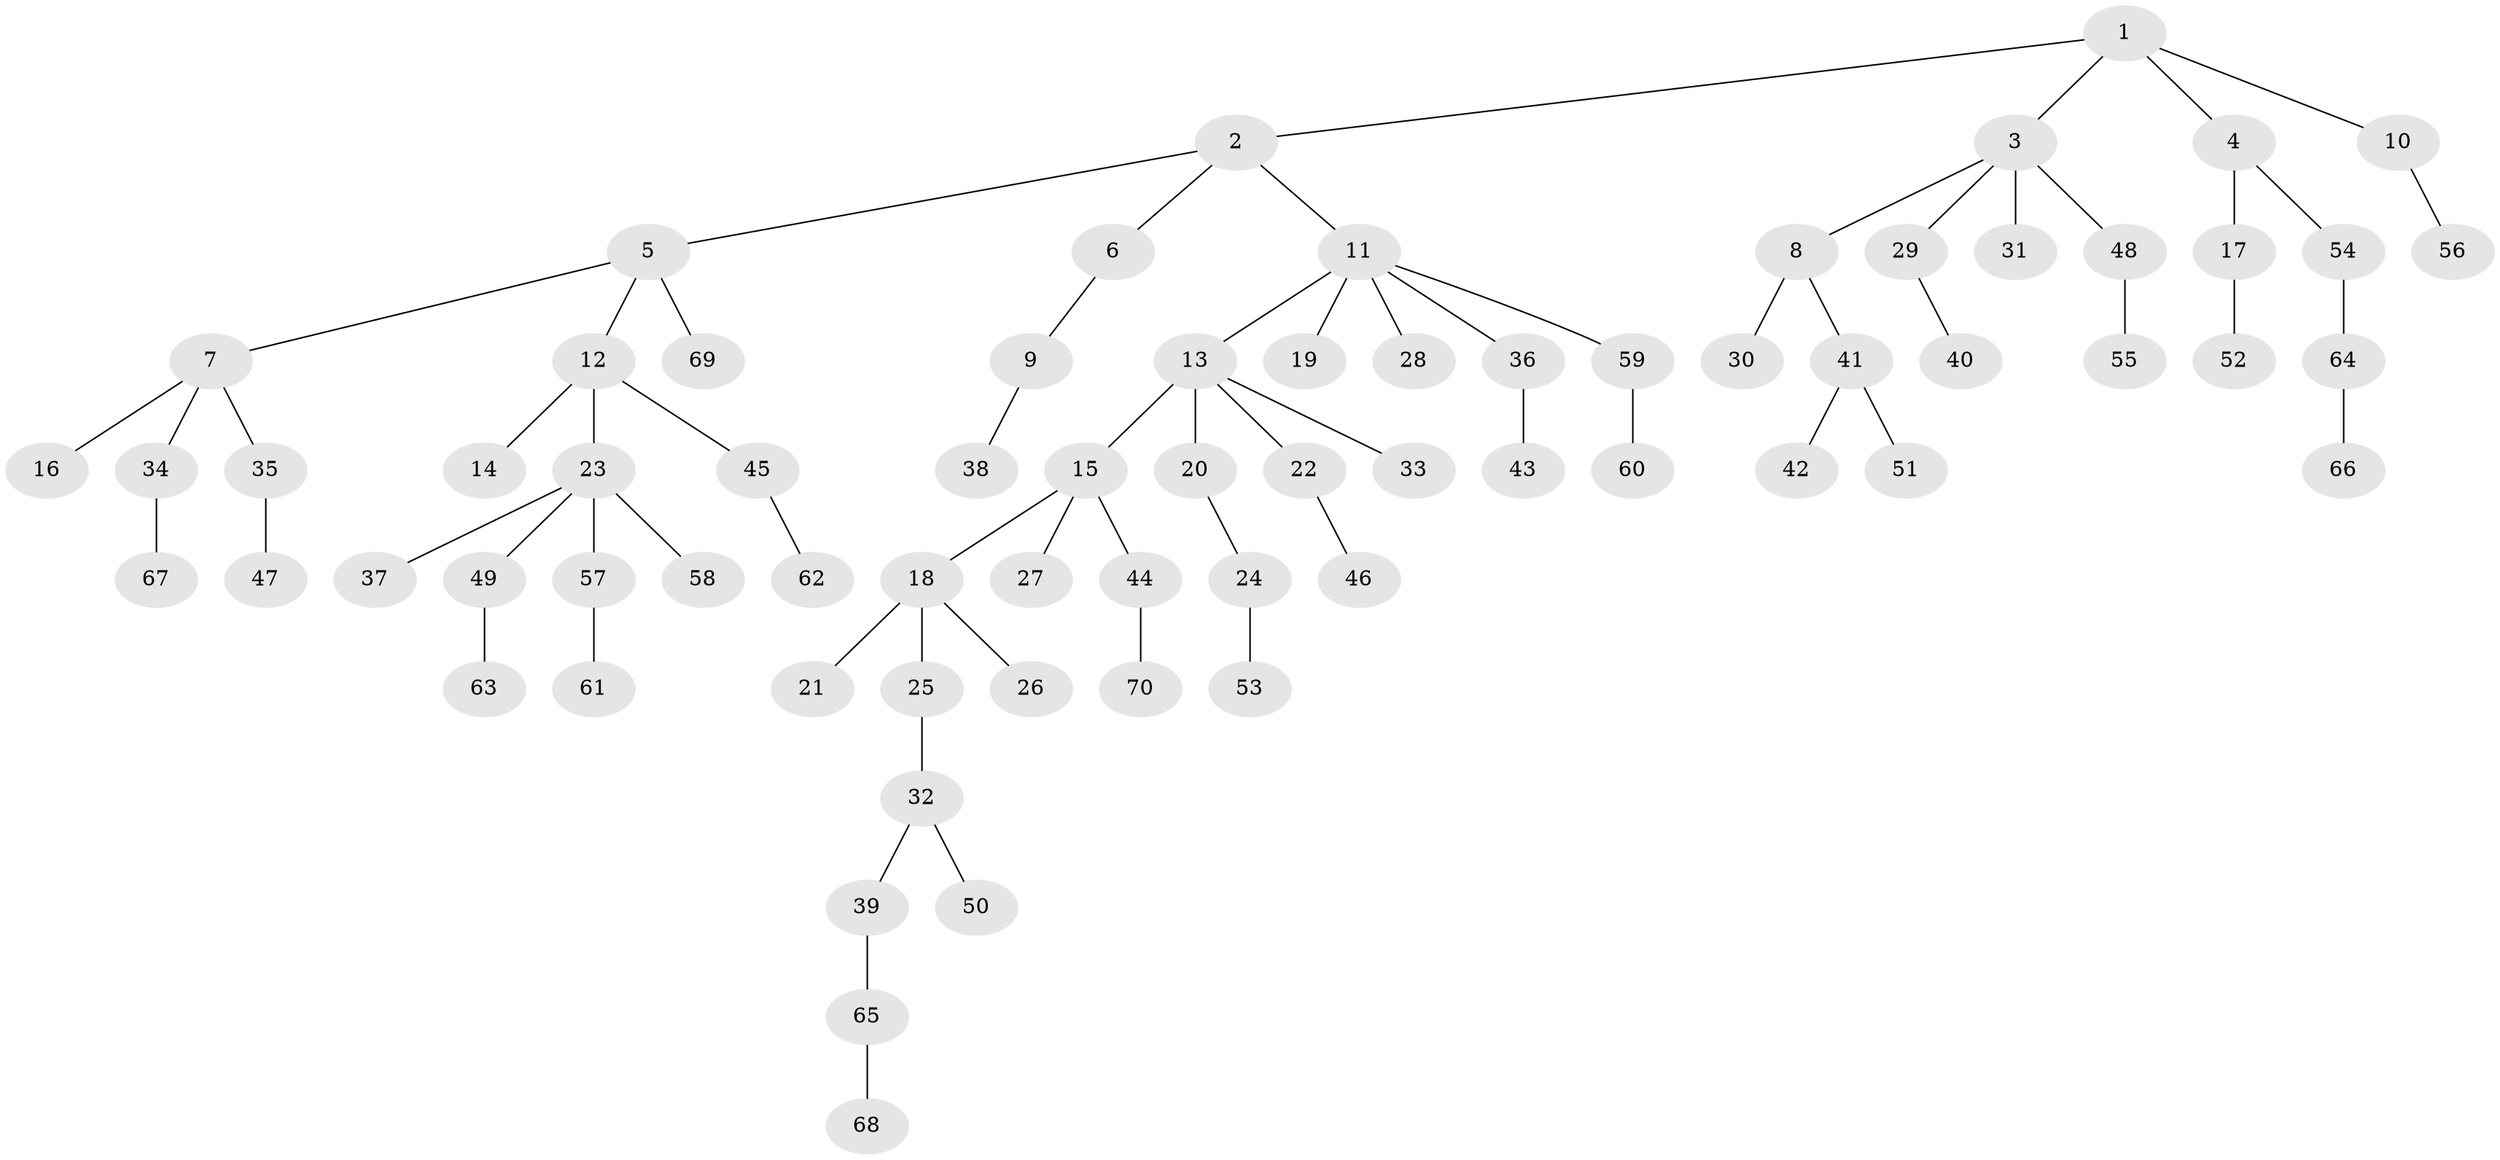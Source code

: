 // coarse degree distribution, {5: 0.034482758620689655, 3: 0.20689655172413793, 2: 0.27586206896551724, 1: 0.4482758620689655, 4: 0.034482758620689655}
// Generated by graph-tools (version 1.1) at 2025/51/03/04/25 22:51:32]
// undirected, 70 vertices, 69 edges
graph export_dot {
  node [color=gray90,style=filled];
  1;
  2;
  3;
  4;
  5;
  6;
  7;
  8;
  9;
  10;
  11;
  12;
  13;
  14;
  15;
  16;
  17;
  18;
  19;
  20;
  21;
  22;
  23;
  24;
  25;
  26;
  27;
  28;
  29;
  30;
  31;
  32;
  33;
  34;
  35;
  36;
  37;
  38;
  39;
  40;
  41;
  42;
  43;
  44;
  45;
  46;
  47;
  48;
  49;
  50;
  51;
  52;
  53;
  54;
  55;
  56;
  57;
  58;
  59;
  60;
  61;
  62;
  63;
  64;
  65;
  66;
  67;
  68;
  69;
  70;
  1 -- 2;
  1 -- 3;
  1 -- 4;
  1 -- 10;
  2 -- 5;
  2 -- 6;
  2 -- 11;
  3 -- 8;
  3 -- 29;
  3 -- 31;
  3 -- 48;
  4 -- 17;
  4 -- 54;
  5 -- 7;
  5 -- 12;
  5 -- 69;
  6 -- 9;
  7 -- 16;
  7 -- 34;
  7 -- 35;
  8 -- 30;
  8 -- 41;
  9 -- 38;
  10 -- 56;
  11 -- 13;
  11 -- 19;
  11 -- 28;
  11 -- 36;
  11 -- 59;
  12 -- 14;
  12 -- 23;
  12 -- 45;
  13 -- 15;
  13 -- 20;
  13 -- 22;
  13 -- 33;
  15 -- 18;
  15 -- 27;
  15 -- 44;
  17 -- 52;
  18 -- 21;
  18 -- 25;
  18 -- 26;
  20 -- 24;
  22 -- 46;
  23 -- 37;
  23 -- 49;
  23 -- 57;
  23 -- 58;
  24 -- 53;
  25 -- 32;
  29 -- 40;
  32 -- 39;
  32 -- 50;
  34 -- 67;
  35 -- 47;
  36 -- 43;
  39 -- 65;
  41 -- 42;
  41 -- 51;
  44 -- 70;
  45 -- 62;
  48 -- 55;
  49 -- 63;
  54 -- 64;
  57 -- 61;
  59 -- 60;
  64 -- 66;
  65 -- 68;
}
